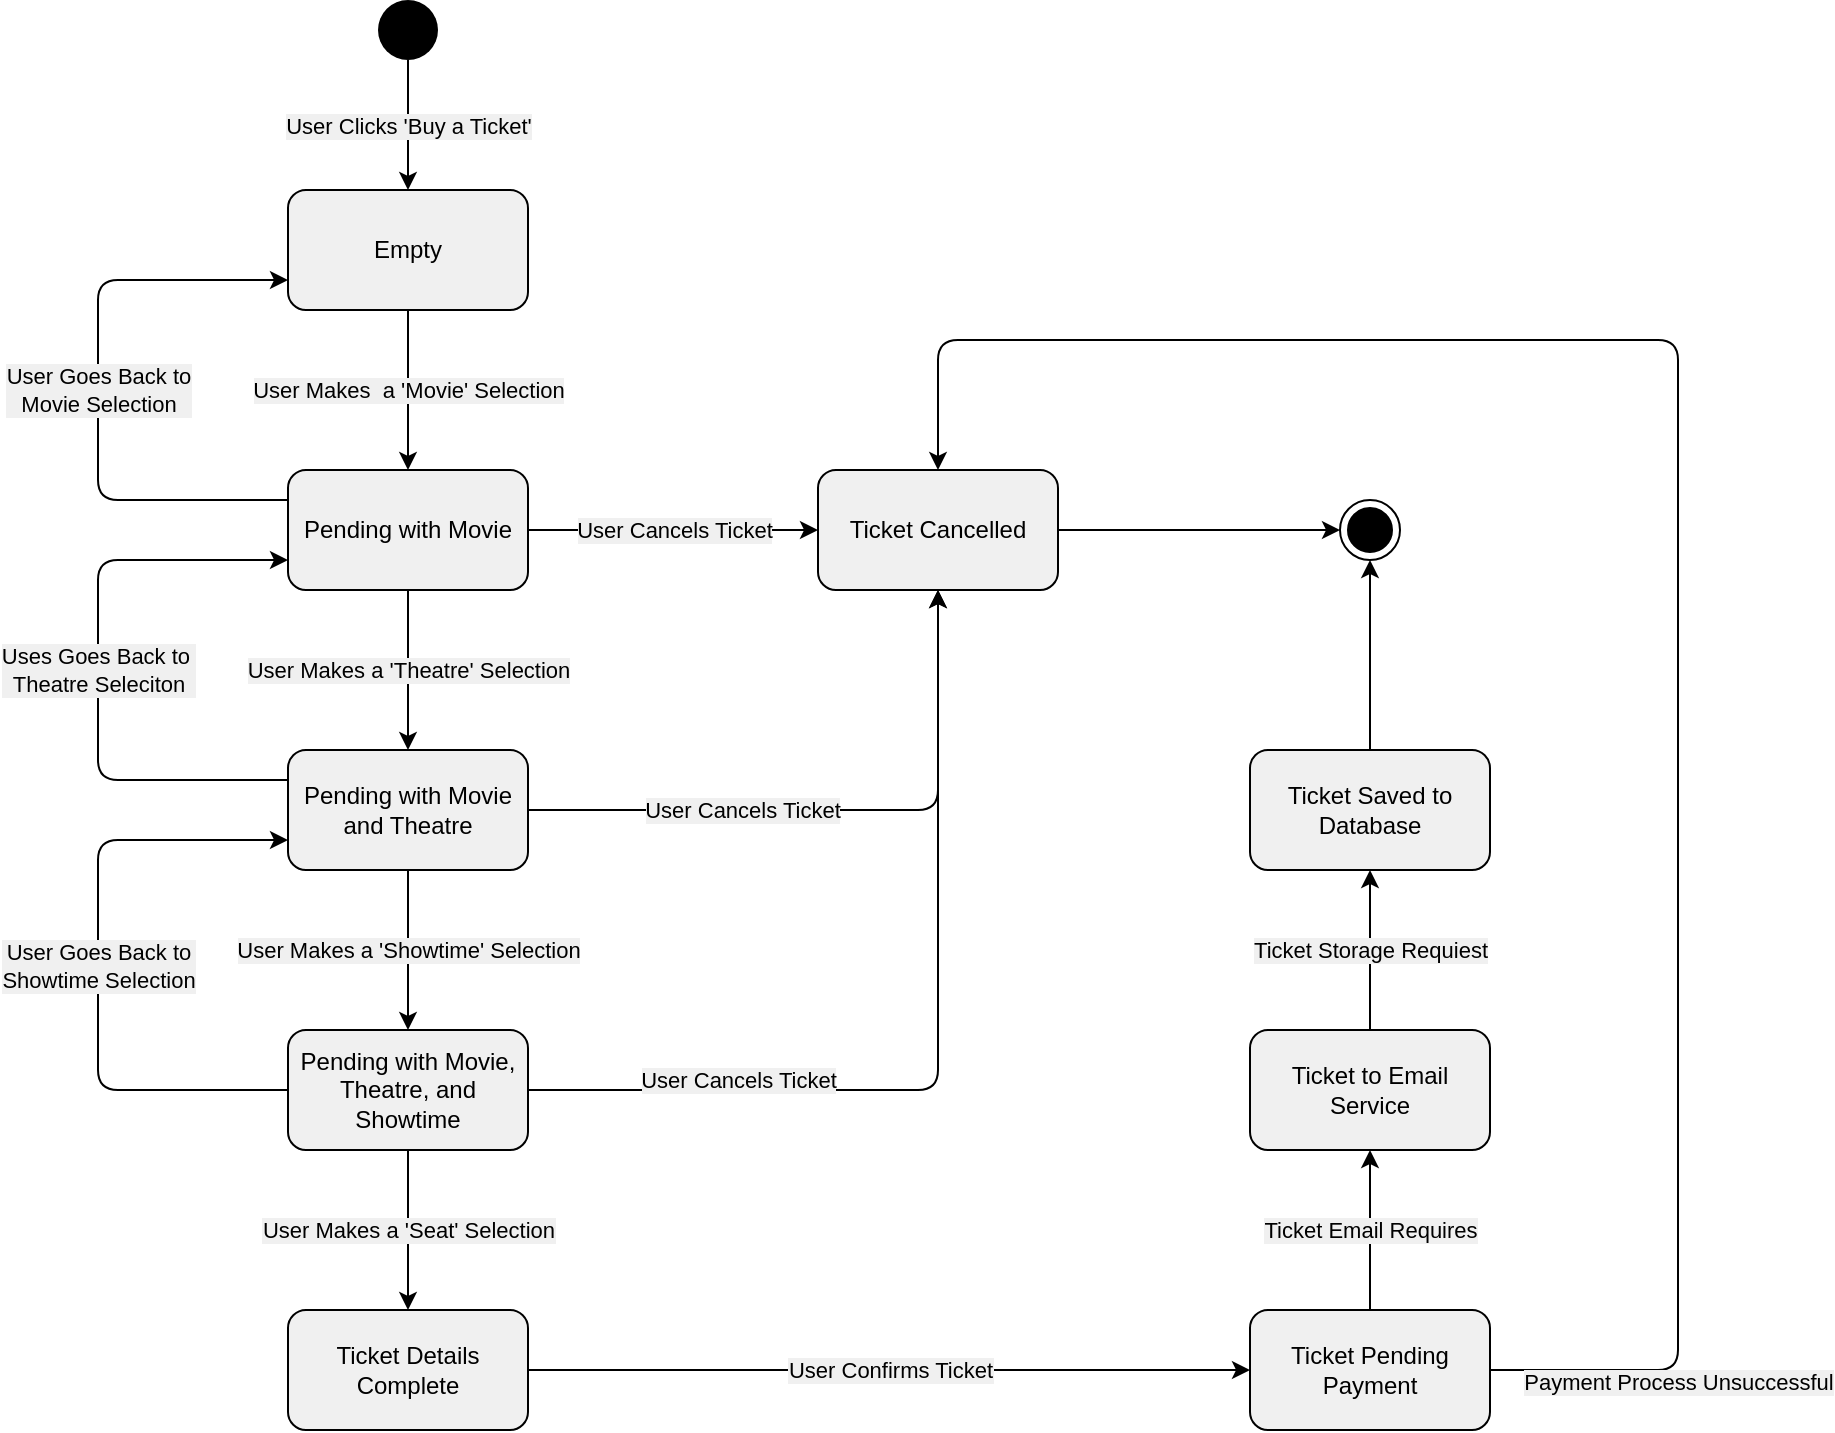<mxfile>
    <diagram id="cH2UCdoTQd7DaGI1TDF5" name="Page-1">
        <mxGraphModel dx="1269" dy="977" grid="1" gridSize="10" guides="1" tooltips="1" connect="1" arrows="1" fold="1" page="1" pageScale="1" pageWidth="850" pageHeight="1100" background="#ffffff" math="0" shadow="0">
            <root>
                <mxCell id="0"/>
                <mxCell id="1" parent="0"/>
                <mxCell id="5" value="User Clicks 'Buy a Ticket'" style="edgeStyle=none;html=1;fontColor=#000000;strokeColor=#000000;labelBackgroundColor=#F0F0F0;" edge="1" parent="1" source="2" target="4">
                    <mxGeometry relative="1" as="geometry"/>
                </mxCell>
                <mxCell id="2" value="" style="ellipse;fillColor=#000000;strokeColor=none;" vertex="1" parent="1">
                    <mxGeometry x="270" y="50" width="30" height="30" as="geometry"/>
                </mxCell>
                <mxCell id="7" value="User Makes&amp;nbsp; a 'Movie' Selection" style="edgeStyle=none;html=1;labelBackgroundColor=#F0F0F0;fontColor=#000000;strokeColor=#000000;" edge="1" parent="1" source="4" target="6">
                    <mxGeometry relative="1" as="geometry"/>
                </mxCell>
                <mxCell id="4" value="Empty" style="rounded=1;whiteSpace=wrap;html=1;fillColor=#F0F0F0;strokeColor=#000000;fontColor=#000000;" vertex="1" parent="1">
                    <mxGeometry x="225" y="145" width="120" height="60" as="geometry"/>
                </mxCell>
                <mxCell id="9" value="User Makes a 'Theatre' Selection" style="edgeStyle=none;html=1;labelBackgroundColor=#F0F0F0;fontColor=#000000;strokeColor=#000000;" edge="1" parent="1" source="6" target="8">
                    <mxGeometry relative="1" as="geometry"/>
                </mxCell>
                <mxCell id="31" value="User Cancels Ticket" style="edgeStyle=orthogonalEdgeStyle;html=1;labelBackgroundColor=#F0F0F0;fontColor=#000000;strokeColor=#000000;entryX=0;entryY=0.5;entryDx=0;entryDy=0;" edge="1" parent="1" source="6" target="26">
                    <mxGeometry relative="1" as="geometry">
                        <mxPoint x="425" y="315" as="targetPoint"/>
                    </mxGeometry>
                </mxCell>
                <mxCell id="6" value="Pending with Movie" style="rounded=1;whiteSpace=wrap;html=1;fillColor=#F0F0F0;strokeColor=#000000;fontColor=#000000;" vertex="1" parent="1">
                    <mxGeometry x="225" y="285" width="120" height="60" as="geometry"/>
                </mxCell>
                <mxCell id="11" value="User Makes a 'Showtime' Selection" style="edgeStyle=none;html=1;labelBackgroundColor=#F0F0F0;fontColor=#000000;strokeColor=#000000;" edge="1" parent="1" source="8" target="10">
                    <mxGeometry relative="1" as="geometry"/>
                </mxCell>
                <mxCell id="29" value="User Cancels Ticket" style="edgeStyle=orthogonalEdgeStyle;html=1;labelBackgroundColor=#F0F0F0;fontColor=#000000;strokeColor=#000000;entryX=0.5;entryY=1;entryDx=0;entryDy=0;" edge="1" parent="1" source="8" target="26">
                    <mxGeometry x="-0.323" relative="1" as="geometry">
                        <mxPoint x="550" y="350" as="targetPoint"/>
                        <mxPoint as="offset"/>
                    </mxGeometry>
                </mxCell>
                <mxCell id="8" value="Pending with Movie and Theatre" style="rounded=1;whiteSpace=wrap;html=1;fillColor=#F0F0F0;strokeColor=#000000;fontColor=#000000;" vertex="1" parent="1">
                    <mxGeometry x="225" y="425" width="120" height="60" as="geometry"/>
                </mxCell>
                <mxCell id="13" value="User Makes a 'Seat' Selection" style="edgeStyle=none;html=1;labelBackgroundColor=#F0F0F0;fontColor=#000000;strokeColor=#000000;" edge="1" parent="1" source="10" target="12">
                    <mxGeometry relative="1" as="geometry"/>
                </mxCell>
                <mxCell id="23" value="User Goes Back to&lt;br&gt;Showtime Selection" style="edgeStyle=orthogonalEdgeStyle;html=1;labelBackgroundColor=#F0F0F0;fontColor=#000000;strokeColor=#000000;entryX=0;entryY=0.75;entryDx=0;entryDy=0;" edge="1" parent="1" source="10" target="8">
                    <mxGeometry relative="1" as="geometry">
                        <mxPoint x="145" y="595" as="targetPoint"/>
                        <Array as="points">
                            <mxPoint x="130" y="595"/>
                            <mxPoint x="130" y="470"/>
                        </Array>
                    </mxGeometry>
                </mxCell>
                <mxCell id="27" value="User Cancels Ticket" style="edgeStyle=orthogonalEdgeStyle;html=1;labelBackgroundColor=#F0F0F0;fontColor=#000000;strokeColor=#000000;entryX=0.5;entryY=1;entryDx=0;entryDy=0;" edge="1" parent="1" source="10" target="26">
                    <mxGeometry x="-0.538" y="5" relative="1" as="geometry">
                        <mxPoint x="550" y="340" as="targetPoint"/>
                        <mxPoint as="offset"/>
                    </mxGeometry>
                </mxCell>
                <mxCell id="10" value="Pending with Movie, Theatre, and Showtime" style="rounded=1;whiteSpace=wrap;html=1;fillColor=#F0F0F0;strokeColor=#000000;fontColor=#000000;" vertex="1" parent="1">
                    <mxGeometry x="225" y="565" width="120" height="60" as="geometry"/>
                </mxCell>
                <mxCell id="15" value="User Confirms Ticket" style="edgeStyle=none;html=1;labelBackgroundColor=#F0F0F0;fontColor=#000000;strokeColor=#000000;" edge="1" parent="1" source="12" target="14">
                    <mxGeometry relative="1" as="geometry"/>
                </mxCell>
                <mxCell id="12" value="Ticket Details Complete" style="rounded=1;whiteSpace=wrap;html=1;fillColor=#F0F0F0;strokeColor=#000000;fontColor=#000000;" vertex="1" parent="1">
                    <mxGeometry x="225" y="705" width="120" height="60" as="geometry"/>
                </mxCell>
                <mxCell id="17" value="Ticket Email Requires" style="edgeStyle=none;html=1;labelBackgroundColor=#F0F0F0;fontColor=#000000;strokeColor=#000000;" edge="1" parent="1" source="14" target="16">
                    <mxGeometry relative="1" as="geometry"/>
                </mxCell>
                <mxCell id="14" value="Ticket Pending Payment" style="rounded=1;whiteSpace=wrap;html=1;fillColor=#F0F0F0;strokeColor=#000000;fontColor=#000000;" vertex="1" parent="1">
                    <mxGeometry x="706" y="705" width="120" height="60" as="geometry"/>
                </mxCell>
                <mxCell id="19" value="Ticket Storage Requiest" style="edgeStyle=none;html=1;labelBackgroundColor=#F0F0F0;fontColor=#000000;strokeColor=#000000;" edge="1" parent="1" source="16" target="18">
                    <mxGeometry relative="1" as="geometry"/>
                </mxCell>
                <mxCell id="16" value="Ticket to Email Service" style="rounded=1;whiteSpace=wrap;html=1;fillColor=#F0F0F0;strokeColor=#000000;fontColor=#000000;" vertex="1" parent="1">
                    <mxGeometry x="706" y="565" width="120" height="60" as="geometry"/>
                </mxCell>
                <mxCell id="21" value="" style="edgeStyle=none;html=1;labelBackgroundColor=#F0F0F0;fontColor=#000000;strokeColor=#000000;" edge="1" parent="1" source="18" target="20">
                    <mxGeometry relative="1" as="geometry"/>
                </mxCell>
                <mxCell id="18" value="Ticket Saved to Database" style="rounded=1;whiteSpace=wrap;html=1;fillColor=#F0F0F0;strokeColor=#000000;fontColor=#000000;" vertex="1" parent="1">
                    <mxGeometry x="706" y="425" width="120" height="60" as="geometry"/>
                </mxCell>
                <mxCell id="20" value="" style="ellipse;html=1;shape=endState;fillColor=#000000;strokeColor=#000000;fontColor=#000000;" vertex="1" parent="1">
                    <mxGeometry x="751" y="300" width="30" height="30" as="geometry"/>
                </mxCell>
                <mxCell id="24" value="Uses Goes Back to&amp;nbsp;&lt;br&gt;Theatre Seleciton" style="edgeStyle=orthogonalEdgeStyle;html=1;labelBackgroundColor=#F0F0F0;fontColor=#000000;strokeColor=#000000;entryX=0;entryY=0.75;entryDx=0;entryDy=0;" edge="1" parent="1" target="6">
                    <mxGeometry relative="1" as="geometry">
                        <mxPoint x="225" y="440" as="sourcePoint"/>
                        <mxPoint x="225" y="300" as="targetPoint"/>
                        <Array as="points">
                            <mxPoint x="130" y="440"/>
                            <mxPoint x="130" y="330"/>
                        </Array>
                    </mxGeometry>
                </mxCell>
                <mxCell id="25" value="User Goes Back to &lt;br&gt;Movie Selection" style="edgeStyle=orthogonalEdgeStyle;html=1;labelBackgroundColor=#F0F0F0;fontColor=#000000;strokeColor=#000000;entryX=0;entryY=0.75;entryDx=0;entryDy=0;" edge="1" parent="1">
                    <mxGeometry relative="1" as="geometry">
                        <mxPoint x="225" y="300" as="sourcePoint"/>
                        <mxPoint x="225" y="190" as="targetPoint"/>
                        <Array as="points">
                            <mxPoint x="130" y="300"/>
                            <mxPoint x="130" y="190"/>
                        </Array>
                    </mxGeometry>
                </mxCell>
                <mxCell id="34" value="" style="edgeStyle=orthogonalEdgeStyle;html=1;labelBackgroundColor=#F0F0F0;fontColor=#000000;strokeColor=#000000;entryX=0;entryY=0.5;entryDx=0;entryDy=0;" edge="1" parent="1" source="26" target="20">
                    <mxGeometry relative="1" as="geometry">
                        <mxPoint x="690" y="315" as="targetPoint"/>
                    </mxGeometry>
                </mxCell>
                <mxCell id="26" value="Ticket Cancelled" style="rounded=1;whiteSpace=wrap;html=1;fillColor=#F0F0F0;strokeColor=#000000;fontColor=#000000;" vertex="1" parent="1">
                    <mxGeometry x="490" y="285" width="120" height="60" as="geometry"/>
                </mxCell>
                <mxCell id="38" value="Payment Process Unsuccessful" style="edgeStyle=orthogonalEdgeStyle;html=1;labelBackgroundColor=#F0F0F0;fontColor=#000000;strokeColor=#000000;exitX=1;exitY=0.5;exitDx=0;exitDy=0;entryX=0.5;entryY=0;entryDx=0;entryDy=0;" edge="1" parent="1" source="14" target="26">
                    <mxGeometry x="-0.82" y="-5" relative="1" as="geometry">
                        <mxPoint x="830" y="734" as="sourcePoint"/>
                        <mxPoint x="1187" y="734.17" as="targetPoint"/>
                        <Array as="points">
                            <mxPoint x="920" y="735"/>
                            <mxPoint x="920" y="220"/>
                            <mxPoint x="550" y="220"/>
                        </Array>
                        <mxPoint x="-5" y="6" as="offset"/>
                    </mxGeometry>
                </mxCell>
            </root>
        </mxGraphModel>
    </diagram>
</mxfile>